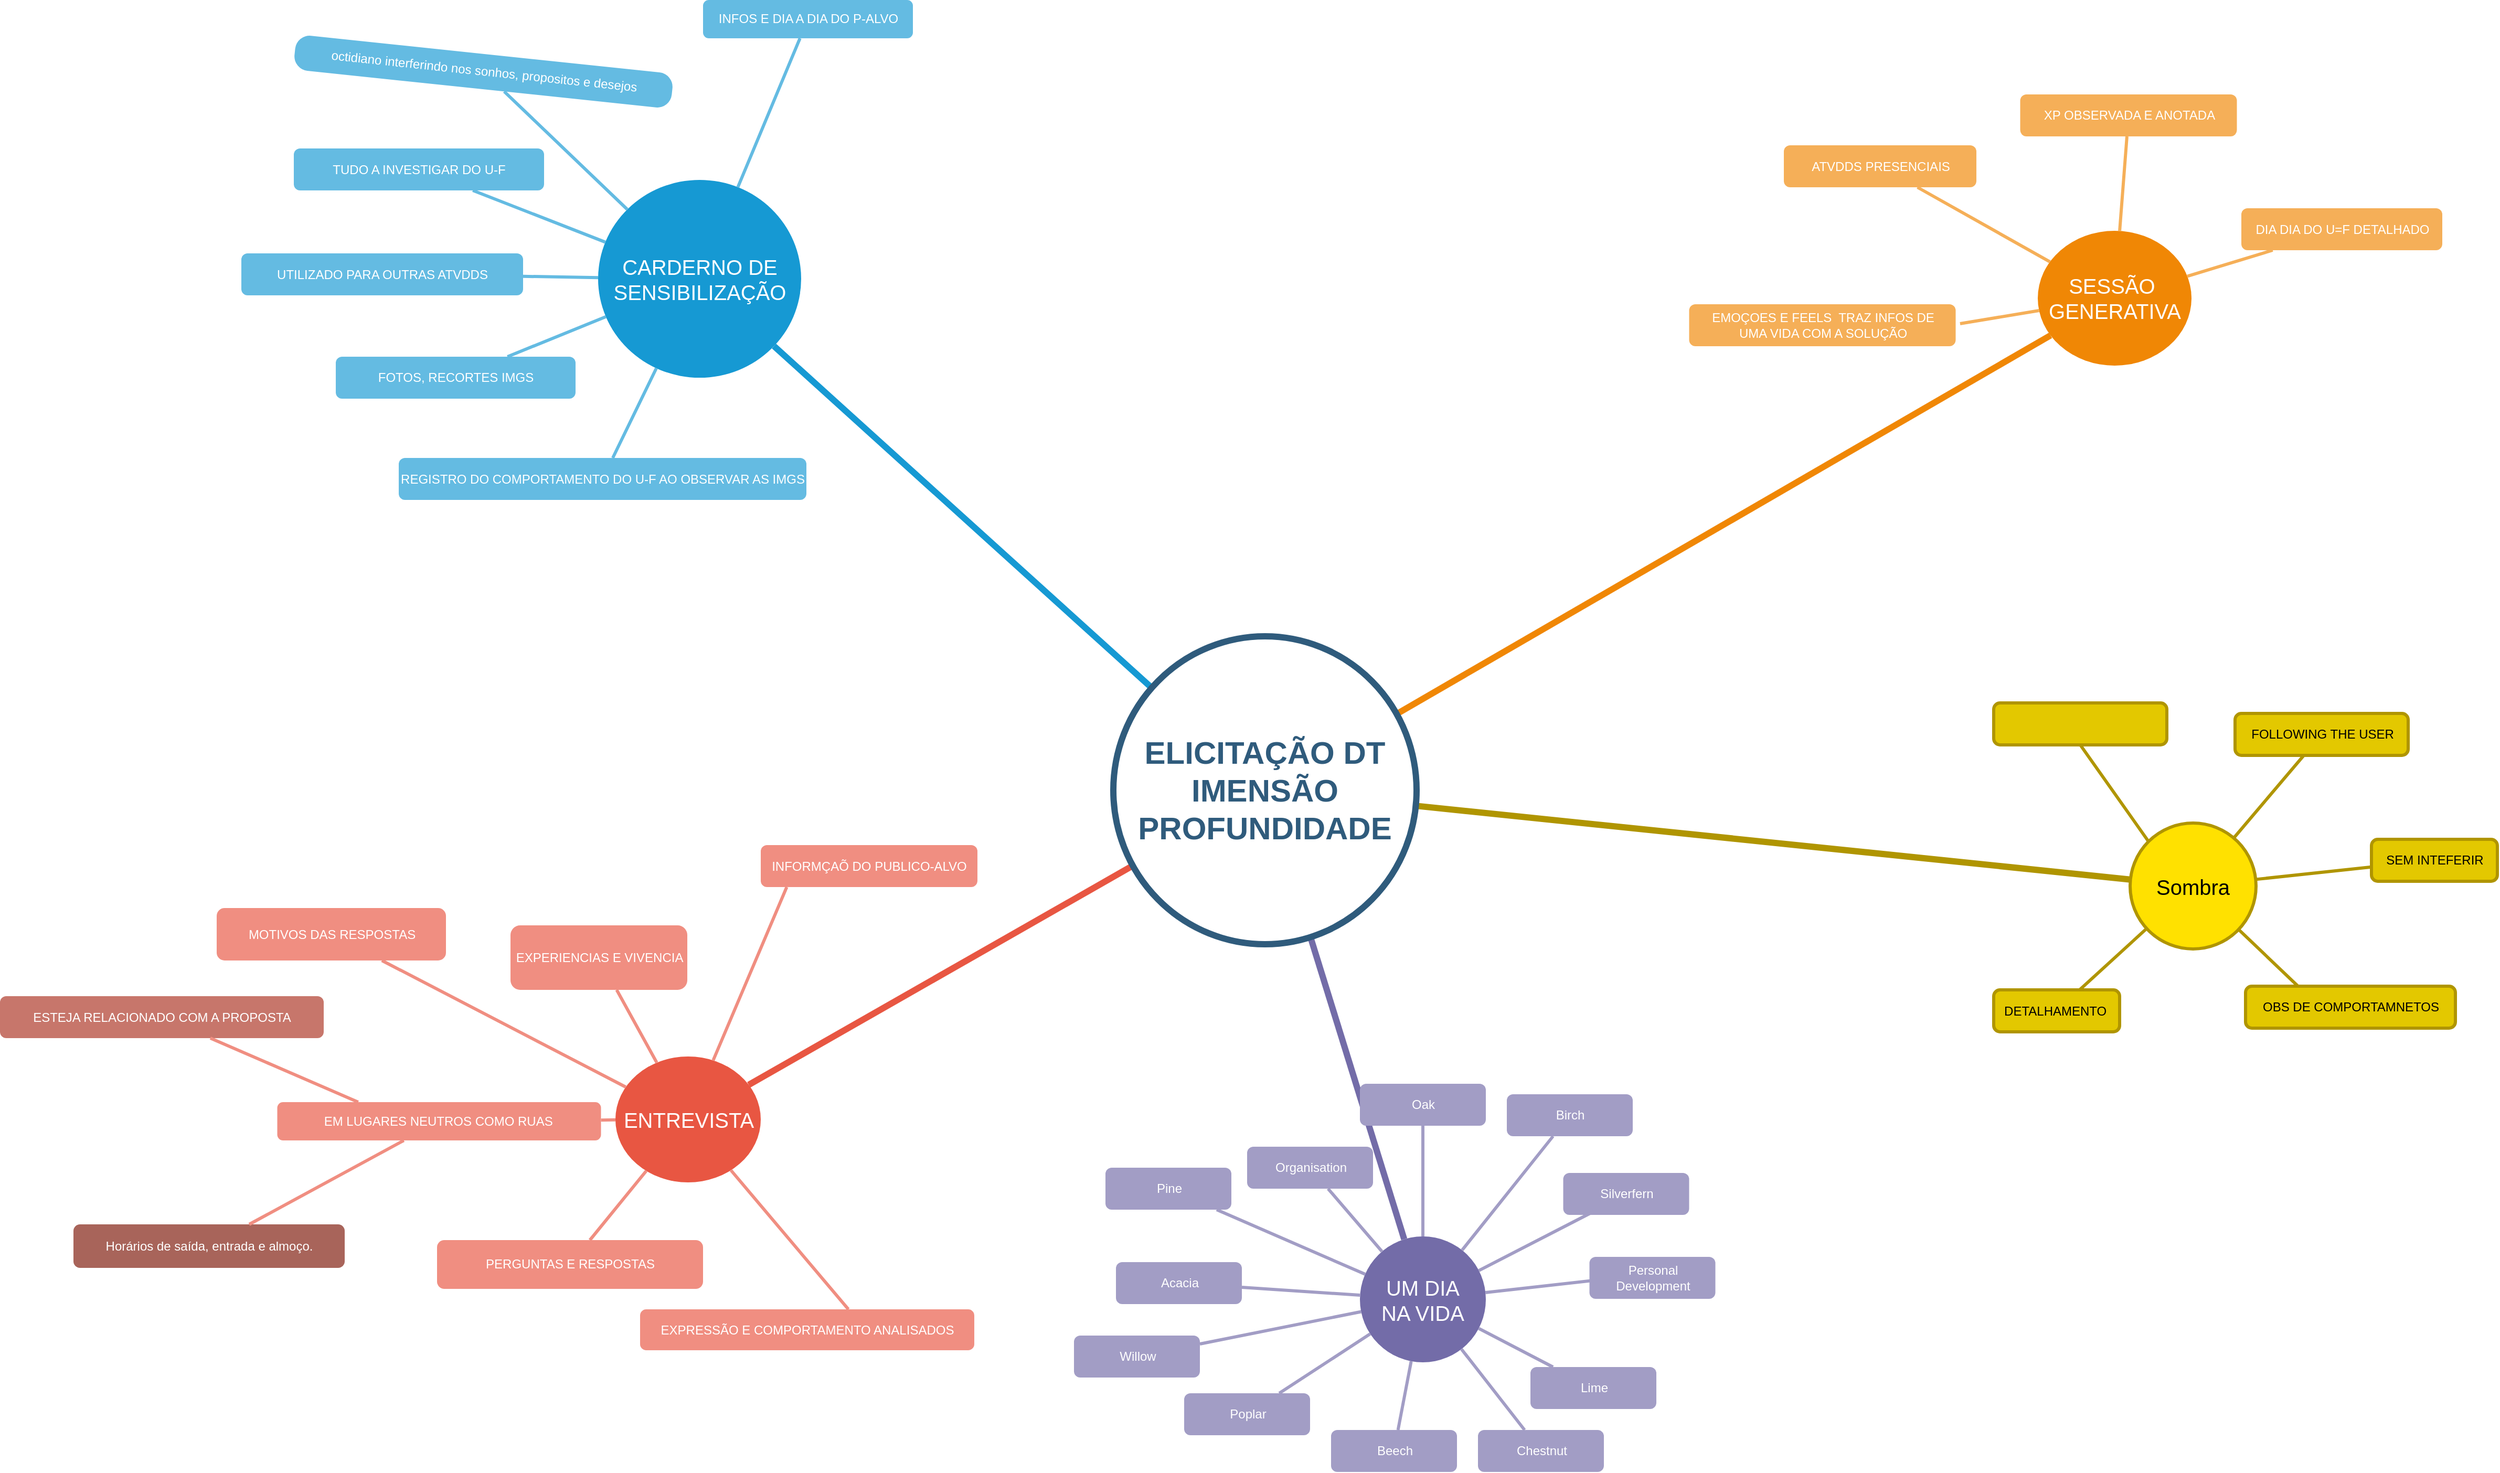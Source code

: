 <mxfile version="17.5.1" type="github">
  <diagram id="6a731a19-8d31-9384-78a2-239565b7b9f0" name="Page-1">
    <mxGraphModel dx="3317" dy="1254" grid="1" gridSize="10" guides="1" tooltips="1" connect="1" arrows="1" fold="1" page="1" pageScale="1" pageWidth="1169" pageHeight="827" background="none" math="0" shadow="0">
      <root>
        <mxCell id="0" />
        <mxCell id="1" parent="0" />
        <mxCell id="1350" value="CARDERNO DE SENSIBILIZAÇÃO" style="ellipse;whiteSpace=wrap;html=1;shadow=0;fontFamily=Helvetica;fontSize=20;fontColor=#FFFFFF;align=center;strokeWidth=3;fillColor=#1699D3;strokeColor=none;" parent="1" vertex="1">
          <mxGeometry x="470" y="241.5" width="193.5" height="188.5" as="geometry" />
        </mxCell>
        <mxCell id="1351" value="SESSÃO&amp;nbsp;&lt;br&gt;GENERATIVA" style="ellipse;whiteSpace=wrap;html=1;shadow=0;fontFamily=Helvetica;fontSize=20;fontColor=#FFFFFF;align=center;strokeWidth=3;fillColor=#F08705;strokeColor=none;gradientColor=none;" parent="1" vertex="1">
          <mxGeometry x="1842" y="290" width="146.5" height="128.5" as="geometry" />
        </mxCell>
        <mxCell id="1354" value="Sombra" style="ellipse;whiteSpace=wrap;html=1;shadow=0;fontFamily=Helvetica;fontSize=20;align=center;strokeWidth=3;fillColor=#FFE100;strokeColor=#B09500;fontColor=#000000;" parent="1" vertex="1">
          <mxGeometry x="1930" y="854.5" width="120" height="120" as="geometry" />
        </mxCell>
        <mxCell id="1356" value="ENTREVISTA" style="ellipse;whiteSpace=wrap;html=1;shadow=0;fontFamily=Helvetica;fontSize=20;fontColor=#FFFFFF;align=center;strokeWidth=3;fillColor=#E85642;strokeColor=none;" parent="1" vertex="1">
          <mxGeometry x="486.5" y="1077" width="138.5" height="120" as="geometry" />
        </mxCell>
        <mxCell id="1358" value="REGISTRO DO COMPORTAMENTO DO U-F AO OBSERVAR AS IMGS" style="rounded=1;fillColor=#64BBE2;strokeColor=none;strokeWidth=3;shadow=0;html=1;fontColor=#FFFFFF;" parent="1" vertex="1">
          <mxGeometry x="280" y="506.5" width="388.5" height="40" as="geometry" />
        </mxCell>
        <mxCell id="1359" style="endArrow=none;strokeWidth=6;strokeColor=#1699D3;html=1;" parent="1" source="1515" target="1350" edge="1">
          <mxGeometry relative="1" as="geometry" />
        </mxCell>
        <mxCell id="1360" style="endArrow=none;strokeWidth=6;strokeColor=#f08705;html=1;" parent="1" source="1515" target="1351" edge="1">
          <mxGeometry relative="1" as="geometry" />
        </mxCell>
        <mxCell id="1363" style="endArrow=none;strokeWidth=6;strokeColor=#736CA8;html=1;" parent="1" source="1515" target="1516" edge="1">
          <mxGeometry relative="1" as="geometry" />
        </mxCell>
        <mxCell id="1364" style="endArrow=none;strokeWidth=6;strokeColor=#B09500;html=1;fillColor=#e3c800;" parent="1" source="1515" target="1354" edge="1">
          <mxGeometry relative="1" as="geometry" />
        </mxCell>
        <mxCell id="1366" value="" style="edgeStyle=none;endArrow=none;strokeWidth=6;strokeColor=#E85642;html=1;" parent="1" source="1515" target="1356" edge="1">
          <mxGeometry x="181" y="226.5" width="100" height="100" as="geometry">
            <mxPoint x="181" y="326.5" as="sourcePoint" />
            <mxPoint x="281" y="226.5" as="targetPoint" />
          </mxGeometry>
        </mxCell>
        <mxCell id="1368" value="FOTOS, RECORTES IMGS" style="rounded=1;fillColor=#64BBE2;strokeColor=none;strokeWidth=3;shadow=0;html=1;fontColor=#FFFFFF;" parent="1" vertex="1">
          <mxGeometry x="220" y="410" width="228.5" height="40" as="geometry" />
        </mxCell>
        <mxCell id="1369" value="UTILIZADO PARA OUTRAS ATVDDS" style="rounded=1;fillColor=#64BBE2;strokeColor=none;strokeWidth=3;shadow=0;html=1;fontColor=#FFFFFF;" parent="1" vertex="1">
          <mxGeometry x="130" y="311.5" width="268.5" height="40" as="geometry" />
        </mxCell>
        <mxCell id="1370" value="TUDO A INVESTIGAR DO U-F" style="rounded=1;fillColor=#64BBE2;strokeColor=none;strokeWidth=3;shadow=0;html=1;fontColor=#FFFFFF;" parent="1" vertex="1">
          <mxGeometry x="180" y="211.5" width="238.5" height="40" as="geometry" />
        </mxCell>
        <mxCell id="1371" value="octidiano interferindo nos sonhos, propositos e desejos" style="rounded=1;fillColor=#64BBE2;strokeColor=none;strokeWidth=3;shadow=0;html=1;fontColor=#FFFFFF;rotation=6;arcSize=41;" parent="1" vertex="1">
          <mxGeometry x="180" y="121.5" width="361.5" height="33.5" as="geometry" />
        </mxCell>
        <mxCell id="1372" value="INFOS E DIA A DIA DO P-ALVO" style="rounded=1;fillColor=#64BBE2;strokeColor=none;strokeWidth=3;shadow=0;html=1;fontColor=#FFFFFF;" parent="1" vertex="1">
          <mxGeometry x="570" y="70" width="200" height="36.5" as="geometry" />
        </mxCell>
        <mxCell id="1379" value="" style="edgeStyle=none;endArrow=none;strokeWidth=3;strokeColor=#64BBE2;html=1;" parent="1" source="1350" target="1358" edge="1">
          <mxGeometry x="-221.5" y="56.5" width="100" height="100" as="geometry">
            <mxPoint x="-221.5" y="156.5" as="sourcePoint" />
            <mxPoint x="-121.5" y="56.5" as="targetPoint" />
          </mxGeometry>
        </mxCell>
        <mxCell id="1380" value="" style="edgeStyle=none;endArrow=none;strokeWidth=3;strokeColor=#64BBE2;html=1;" parent="1" source="1350" target="1368" edge="1">
          <mxGeometry x="-221.5" y="56.5" width="100" height="100" as="geometry">
            <mxPoint x="-221.5" y="156.5" as="sourcePoint" />
            <mxPoint x="-121.5" y="56.5" as="targetPoint" />
          </mxGeometry>
        </mxCell>
        <mxCell id="1381" value="" style="edgeStyle=none;endArrow=none;strokeWidth=3;strokeColor=#64BBE2;html=1;" parent="1" source="1350" target="1369" edge="1">
          <mxGeometry x="-221.5" y="56.5" width="100" height="100" as="geometry">
            <mxPoint x="-221.5" y="156.5" as="sourcePoint" />
            <mxPoint x="-121.5" y="56.5" as="targetPoint" />
          </mxGeometry>
        </mxCell>
        <mxCell id="1382" value="" style="edgeStyle=none;endArrow=none;strokeWidth=3;strokeColor=#64BBE2;html=1;" parent="1" source="1350" target="1370" edge="1">
          <mxGeometry x="-221.5" y="56.5" width="100" height="100" as="geometry">
            <mxPoint x="-221.5" y="156.5" as="sourcePoint" />
            <mxPoint x="-121.5" y="56.5" as="targetPoint" />
          </mxGeometry>
        </mxCell>
        <mxCell id="1383" value="" style="edgeStyle=none;endArrow=none;strokeWidth=3;strokeColor=#64BBE2;html=1;" parent="1" source="1350" target="1371" edge="1">
          <mxGeometry x="-221.5" y="56.5" width="100" height="100" as="geometry">
            <mxPoint x="-221.5" y="156.5" as="sourcePoint" />
            <mxPoint x="-121.5" y="56.5" as="targetPoint" />
          </mxGeometry>
        </mxCell>
        <mxCell id="1384" value="" style="edgeStyle=none;endArrow=none;strokeWidth=3;strokeColor=#64BBE2;html=1;" parent="1" source="1350" target="1372" edge="1">
          <mxGeometry x="-221.5" y="56.5" width="100" height="100" as="geometry">
            <mxPoint x="-221.5" y="156.5" as="sourcePoint" />
            <mxPoint x="-121.5" y="56.5" as="targetPoint" />
          </mxGeometry>
        </mxCell>
        <mxCell id="1392" value="ATVDDS PRESENCIAIS" style="rounded=1;fillColor=#f5af58;strokeColor=none;strokeWidth=3;shadow=0;html=1;fontColor=#FFFFFF;" parent="1" vertex="1">
          <mxGeometry x="1600" y="208.5" width="183.5" height="40" as="geometry" />
        </mxCell>
        <mxCell id="1393" value="XP OBSERVADA E ANOTADA" style="rounded=1;fillColor=#f5af58;strokeColor=none;strokeWidth=3;shadow=0;html=1;fontColor=#FFFFFF;" parent="1" vertex="1">
          <mxGeometry x="1825.25" y="160" width="206.5" height="40" as="geometry" />
        </mxCell>
        <mxCell id="1394" value="DIA DIA DO U=F DETALHADO" style="rounded=1;fillColor=#f5af58;strokeColor=none;strokeWidth=3;shadow=0;html=1;fontColor=#FFFFFF;" parent="1" vertex="1">
          <mxGeometry x="2036" y="268.5" width="191.5" height="40" as="geometry" />
        </mxCell>
        <mxCell id="1395" value="EMOÇOES E FEELS&amp;nbsp; TRAZ INFOS DE &lt;br&gt;UMA VIDA COM A SOLUÇÃO" style="rounded=1;fillColor=#f5af58;strokeColor=none;strokeWidth=3;shadow=0;html=1;fontColor=#FFFFFF;" parent="1" vertex="1">
          <mxGeometry x="1509.75" y="360" width="254" height="40" as="geometry" />
        </mxCell>
        <mxCell id="1404" value="" style="edgeStyle=none;endArrow=none;strokeWidth=3;strokeColor=#F5AF58;html=1;" parent="1" source="1351" target="1392" edge="1">
          <mxGeometry x="703.5" y="100" width="100" height="100" as="geometry">
            <mxPoint x="703.5" y="200" as="sourcePoint" />
            <mxPoint x="803.5" y="100" as="targetPoint" />
          </mxGeometry>
        </mxCell>
        <mxCell id="1405" value="" style="edgeStyle=none;endArrow=none;strokeWidth=3;strokeColor=#F5AF58;html=1;" parent="1" source="1351" target="1393" edge="1">
          <mxGeometry x="703.5" y="100" width="100" height="100" as="geometry">
            <mxPoint x="703.5" y="200" as="sourcePoint" />
            <mxPoint x="803.5" y="100" as="targetPoint" />
          </mxGeometry>
        </mxCell>
        <mxCell id="1406" value="" style="edgeStyle=none;endArrow=none;strokeWidth=3;strokeColor=#F5AF58;html=1;" parent="1" source="1351" target="1394" edge="1">
          <mxGeometry x="703.5" y="100" width="100" height="100" as="geometry">
            <mxPoint x="703.5" y="200" as="sourcePoint" />
            <mxPoint x="803.5" y="100" as="targetPoint" />
          </mxGeometry>
        </mxCell>
        <mxCell id="1407" value="" style="edgeStyle=none;endArrow=none;strokeWidth=3;strokeColor=#F5AF58;html=1;" parent="1" source="1351" edge="1">
          <mxGeometry x="703.5" y="100" width="100" height="100" as="geometry">
            <mxPoint x="703.5" y="200" as="sourcePoint" />
            <mxPoint x="1767.969" y="378.5" as="targetPoint" />
          </mxGeometry>
        </mxCell>
        <mxCell id="1457" value="FOLLOWING THE USER" style="rounded=1;fillColor=#e3c800;strokeColor=#B09500;strokeWidth=3;shadow=0;html=1;fontColor=#000000;" parent="1" vertex="1">
          <mxGeometry x="2030" y="750" width="165" height="40" as="geometry" />
        </mxCell>
        <mxCell id="1459" value="SEM INTEFERIR" style="rounded=1;fillColor=#e3c800;strokeColor=#B09500;strokeWidth=3;shadow=0;html=1;fontColor=#000000;" parent="1" vertex="1">
          <mxGeometry x="2160" y="870" width="120" height="40" as="geometry" />
        </mxCell>
        <mxCell id="1460" value="OBS DE COMPORTAMNETOS" style="rounded=1;fillColor=#e3c800;strokeColor=#B09500;strokeWidth=3;shadow=0;html=1;fontColor=#000000;" parent="1" vertex="1">
          <mxGeometry x="2040" y="1010" width="200" height="40" as="geometry" />
        </mxCell>
        <mxCell id="1461" value="DETALHAMENTO&amp;nbsp;" style="rounded=1;fillColor=#e3c800;strokeColor=#B09500;strokeWidth=3;shadow=0;html=1;fontColor=#000000;" parent="1" vertex="1">
          <mxGeometry x="1800" y="1013.5" width="120" height="40" as="geometry" />
        </mxCell>
        <mxCell id="1463" value="" style="edgeStyle=none;endArrow=none;strokeWidth=3;strokeColor=#B09500;html=1;fillColor=#e3c800;entryX=0.25;entryY=0;entryDx=0;entryDy=0;" parent="1" source="1354" target="1460" edge="1">
          <mxGeometry x="470" y="-420.5" width="100" height="100" as="geometry">
            <mxPoint x="470" y="-320.5" as="sourcePoint" />
            <mxPoint x="2120" y="902.526" as="targetPoint" />
          </mxGeometry>
        </mxCell>
        <mxCell id="1464" value="" style="edgeStyle=none;endArrow=none;strokeWidth=3;strokeColor=#B09500;html=1;fillColor=#e3c800;" parent="1" source="1354" target="1461" edge="1">
          <mxGeometry x="470" y="-420.5" width="100" height="100" as="geometry">
            <mxPoint x="470" y="-320.5" as="sourcePoint" />
            <mxPoint x="570" y="-420.5" as="targetPoint" />
          </mxGeometry>
        </mxCell>
        <mxCell id="1467" value="" style="edgeStyle=none;endArrow=none;strokeWidth=3;strokeColor=#B09500;html=1;fillColor=#e3c800;" parent="1" source="1354" target="1457" edge="1">
          <mxGeometry x="470" y="-420.5" width="100" height="100" as="geometry">
            <mxPoint x="470" y="-320.5" as="sourcePoint" />
            <mxPoint x="570" y="-420.5" as="targetPoint" />
          </mxGeometry>
        </mxCell>
        <mxCell id="1490" value="INFORMÇAÕ DO PUBLICO-ALVO" style="rounded=1;fillColor=#f08e81;strokeColor=none;strokeWidth=3;shadow=0;html=1;fontColor=#FFFFFF;" parent="1" vertex="1">
          <mxGeometry x="625" y="875.5" width="206.5" height="40" as="geometry" />
        </mxCell>
        <mxCell id="1491" value="EXPERIENCIAS E VIVENCIA" style="rounded=1;fillColor=#f08e81;strokeColor=none;strokeWidth=3;shadow=0;html=1;fontColor=#FFFFFF;" parent="1" vertex="1">
          <mxGeometry x="386.5" y="952" width="168.5" height="61.5" as="geometry" />
        </mxCell>
        <mxCell id="1492" value="MOTIVOS DAS RESPOSTAS" style="rounded=1;fillColor=#f08e81;strokeColor=none;strokeWidth=3;shadow=0;html=1;fontColor=#FFFFFF;" parent="1" vertex="1">
          <mxGeometry x="106.5" y="935.5" width="218.5" height="50" as="geometry" />
        </mxCell>
        <mxCell id="1493" value="EM LUGARES NEUTROS COMO RUAS&amp;nbsp;" style="rounded=1;fillColor=#f08e81;strokeColor=none;strokeWidth=3;shadow=0;html=1;fontColor=#FFFFFF;" parent="1" vertex="1">
          <mxGeometry x="164.25" y="1120.5" width="308.5" height="36.5" as="geometry" />
        </mxCell>
        <mxCell id="1494" value="Horários de saída, entrada e almoço." style="rounded=1;fillColor=#A8645A;strokeColor=none;strokeWidth=3;shadow=0;html=1;fontColor=#FFFFFF;" parent="1" vertex="1">
          <mxGeometry x="-30" y="1237" width="258.5" height="41.5" as="geometry" />
        </mxCell>
        <mxCell id="1495" value="PERGUNTAS E RESPOSTAS" style="rounded=1;fillColor=#f08e81;strokeColor=none;strokeWidth=3;shadow=0;html=1;fontColor=#FFFFFF;" parent="1" vertex="1">
          <mxGeometry x="316.5" y="1252" width="253.5" height="46.5" as="geometry" />
        </mxCell>
        <mxCell id="1496" value="EXPRESSÃO E COMPORTAMENTO ANALISADOS" style="rounded=1;fillColor=#f08e81;strokeColor=none;strokeWidth=3;shadow=0;html=1;fontColor=#FFFFFF;" parent="1" vertex="1">
          <mxGeometry x="510" y="1318" width="318.5" height="39" as="geometry" />
        </mxCell>
        <mxCell id="1497" value="ESTEJA RELACIONADO COM A PROPOSTA" style="rounded=1;fillColor=#C7766B;strokeColor=none;strokeWidth=3;shadow=0;html=1;fontColor=#FFFFFF;" parent="1" vertex="1">
          <mxGeometry x="-100" y="1019.5" width="308.5" height="40" as="geometry" />
        </mxCell>
        <mxCell id="1503" value="" style="edgeStyle=none;endArrow=none;strokeWidth=3;strokeColor=#F08E81;html=1;" parent="1" source="1356" edge="1">
          <mxGeometry x="135" y="-43" width="100" height="100" as="geometry">
            <mxPoint x="135" y="57" as="sourcePoint" />
            <mxPoint x="649.761" y="915.5" as="targetPoint" />
          </mxGeometry>
        </mxCell>
        <mxCell id="1504" value="" style="edgeStyle=none;endArrow=none;strokeWidth=3;strokeColor=#F08E81;html=1;" parent="1" source="1356" target="1491" edge="1">
          <mxGeometry x="135" y="-43" width="100" height="100" as="geometry">
            <mxPoint x="135" y="57" as="sourcePoint" />
            <mxPoint x="235" y="-43" as="targetPoint" />
          </mxGeometry>
        </mxCell>
        <mxCell id="1505" value="" style="edgeStyle=none;endArrow=none;strokeWidth=3;strokeColor=#F08E81;html=1;" parent="1" source="1356" target="1492" edge="1">
          <mxGeometry x="135" y="-43" width="100" height="100" as="geometry">
            <mxPoint x="135" y="57" as="sourcePoint" />
            <mxPoint x="235" y="-43" as="targetPoint" />
          </mxGeometry>
        </mxCell>
        <mxCell id="1506" value="" style="edgeStyle=none;endArrow=none;strokeWidth=3;strokeColor=#F08E81;html=1;" parent="1" source="1356" target="1493" edge="1">
          <mxGeometry x="135" y="-43" width="100" height="100" as="geometry">
            <mxPoint x="135" y="57" as="sourcePoint" />
            <mxPoint x="235" y="-43" as="targetPoint" />
          </mxGeometry>
        </mxCell>
        <mxCell id="1507" value="" style="edgeStyle=none;endArrow=none;strokeWidth=3;strokeColor=#F08E81;html=1;" parent="1" source="1493" target="1494" edge="1">
          <mxGeometry x="135" y="-43" width="100" height="100" as="geometry">
            <mxPoint x="135" y="57" as="sourcePoint" />
            <mxPoint x="235" y="-43" as="targetPoint" />
          </mxGeometry>
        </mxCell>
        <mxCell id="1508" value="" style="edgeStyle=none;endArrow=none;strokeWidth=3;strokeColor=#F08E81;html=1;" parent="1" source="1356" target="1495" edge="1">
          <mxGeometry x="135" y="-43" width="100" height="100" as="geometry">
            <mxPoint x="135" y="57" as="sourcePoint" />
            <mxPoint x="235" y="-43" as="targetPoint" />
          </mxGeometry>
        </mxCell>
        <mxCell id="1509" value="" style="edgeStyle=none;endArrow=none;strokeWidth=3;strokeColor=#F08E81;html=1;" parent="1" source="1356" edge="1">
          <mxGeometry x="135" y="-43" width="100" height="100" as="geometry">
            <mxPoint x="135" y="57" as="sourcePoint" />
            <mxPoint x="708.539" y="1318" as="targetPoint" />
          </mxGeometry>
        </mxCell>
        <mxCell id="1510" value="" style="edgeStyle=none;endArrow=none;strokeWidth=3;strokeColor=#F08E81;html=1;exitX=0.25;exitY=0;exitDx=0;exitDy=0;" parent="1" source="1493" target="1497" edge="1">
          <mxGeometry x="135" y="-43" width="100" height="100" as="geometry">
            <mxPoint x="135" y="57" as="sourcePoint" />
            <mxPoint x="235" y="-43" as="targetPoint" />
          </mxGeometry>
        </mxCell>
        <mxCell id="1515" value="ELICITAÇÃO DT&lt;br&gt;IMENSÃO PROFUNDIDADE" style="ellipse;whiteSpace=wrap;html=1;shadow=0;fontFamily=Helvetica;fontSize=30;fontColor=#2F5B7C;align=center;strokeColor=#2F5B7C;strokeWidth=6;fillColor=#FFFFFF;fontStyle=1;gradientColor=none;" parent="1" vertex="1">
          <mxGeometry x="961" y="676.5" width="289" height="293.5" as="geometry" />
        </mxCell>
        <mxCell id="1516" value="UM DIA&lt;br&gt;NA VIDA" style="ellipse;whiteSpace=wrap;html=1;shadow=0;fontFamily=Helvetica;fontSize=20;fontColor=#FFFFFF;align=center;strokeWidth=3;fillColor=#736ca8;strokeColor=none;" parent="1" vertex="1">
          <mxGeometry x="1196" y="1248.5" width="120" height="120" as="geometry" />
        </mxCell>
        <mxCell id="1517" value="Organisation" style="rounded=1;fillColor=#a29dc5;strokeColor=none;strokeWidth=3;shadow=0;html=1;fontColor=#FFFFFF;" parent="1" vertex="1">
          <mxGeometry x="1088.5" y="1163" width="120" height="40" as="geometry" />
        </mxCell>
        <mxCell id="1518" value="Oak" style="rounded=1;fillColor=#a29dc5;strokeColor=none;strokeWidth=3;shadow=0;html=1;fontColor=#FFFFFF;" parent="1" vertex="1">
          <mxGeometry x="1196" y="1103" width="120" height="40" as="geometry" />
        </mxCell>
        <mxCell id="1519" value="Birch" style="rounded=1;fillColor=#a29dc5;strokeColor=none;strokeWidth=3;shadow=0;html=1;fontColor=#FFFFFF;" parent="1" vertex="1">
          <mxGeometry x="1336" y="1113" width="120" height="40" as="geometry" />
        </mxCell>
        <mxCell id="1520" value="Silverfern" style="rounded=1;fillColor=#a29dc5;strokeColor=none;strokeWidth=3;shadow=0;html=1;fontColor=#FFFFFF;" parent="1" vertex="1">
          <mxGeometry x="1389.75" y="1188" width="120" height="40" as="geometry" />
        </mxCell>
        <mxCell id="1521" value="Personal &#xa;Development" style="rounded=1;fillColor=#a29dc5;strokeColor=none;strokeWidth=3;shadow=0;html=1;fontColor=#FFFFFF;" parent="1" vertex="1">
          <mxGeometry x="1414.75" y="1268" width="120" height="40" as="geometry" />
        </mxCell>
        <mxCell id="1522" value="Pine" style="rounded=1;fillColor=#a29dc5;strokeColor=none;strokeWidth=3;shadow=0;html=1;fontColor=#FFFFFF;" parent="1" vertex="1">
          <mxGeometry x="953.5" y="1183" width="120" height="40" as="geometry" />
        </mxCell>
        <mxCell id="1523" value="Lime" style="rounded=1;fillColor=#a29dc5;strokeColor=none;strokeWidth=3;shadow=0;html=1;fontColor=#FFFFFF;" parent="1" vertex="1">
          <mxGeometry x="1358.5" y="1373" width="120" height="40" as="geometry" />
        </mxCell>
        <mxCell id="1524" value="Chestnut" style="rounded=1;fillColor=#a29dc5;strokeColor=none;strokeWidth=3;shadow=0;html=1;fontColor=#FFFFFF;" parent="1" vertex="1">
          <mxGeometry x="1308.5" y="1433" width="120" height="40" as="geometry" />
        </mxCell>
        <mxCell id="1525" value="Beech" style="rounded=1;fillColor=#a29dc5;strokeColor=none;strokeWidth=3;shadow=0;html=1;fontColor=#FFFFFF;" parent="1" vertex="1">
          <mxGeometry x="1168.5" y="1433" width="120" height="40" as="geometry" />
        </mxCell>
        <mxCell id="1526" value="Poplar" style="rounded=1;fillColor=#a29dc5;strokeColor=none;strokeWidth=3;shadow=0;html=1;fontColor=#FFFFFF;" parent="1" vertex="1">
          <mxGeometry x="1028.5" y="1398" width="120" height="40" as="geometry" />
        </mxCell>
        <mxCell id="1527" value="Willow" style="rounded=1;fillColor=#a29dc5;strokeColor=none;strokeWidth=3;shadow=0;html=1;fontColor=#FFFFFF;" parent="1" vertex="1">
          <mxGeometry x="923.5" y="1343" width="120" height="40" as="geometry" />
        </mxCell>
        <mxCell id="1528" value="" style="edgeStyle=none;endArrow=none;strokeWidth=3;strokeColor=#A29DC5;html=1;" parent="1" source="1516" target="1517" edge="1">
          <mxGeometry x="-611.5" y="238" width="100" height="100" as="geometry">
            <mxPoint x="-611.5" y="338" as="sourcePoint" />
            <mxPoint x="-511.5" y="238" as="targetPoint" />
          </mxGeometry>
        </mxCell>
        <mxCell id="1529" value="Acacia" style="rounded=1;fillColor=#a29dc5;strokeColor=none;strokeWidth=3;shadow=0;html=1;fontColor=#FFFFFF;" parent="1" vertex="1">
          <mxGeometry x="963.5" y="1273" width="120" height="40" as="geometry" />
        </mxCell>
        <mxCell id="1530" value="" style="edgeStyle=none;endArrow=none;strokeWidth=3;strokeColor=#A29DC5;html=1;" parent="1" source="1516" target="1518" edge="1">
          <mxGeometry x="-611.5" y="238" width="100" height="100" as="geometry">
            <mxPoint x="-611.5" y="338" as="sourcePoint" />
            <mxPoint x="-511.5" y="238" as="targetPoint" />
          </mxGeometry>
        </mxCell>
        <mxCell id="1531" value="" style="edgeStyle=none;endArrow=none;strokeWidth=3;strokeColor=#A29DC5;html=1;" parent="1" source="1516" target="1519" edge="1">
          <mxGeometry x="-611.5" y="238" width="100" height="100" as="geometry">
            <mxPoint x="-611.5" y="338" as="sourcePoint" />
            <mxPoint x="-511.5" y="238" as="targetPoint" />
          </mxGeometry>
        </mxCell>
        <mxCell id="1532" value="" style="edgeStyle=none;endArrow=none;strokeWidth=3;strokeColor=#A29DC5;html=1;" parent="1" source="1516" edge="1">
          <mxGeometry x="-611.5" y="238" width="100" height="100" as="geometry">
            <mxPoint x="-611.5" y="338" as="sourcePoint" />
            <mxPoint x="1422.137" y="1223" as="targetPoint" />
          </mxGeometry>
        </mxCell>
        <mxCell id="1533" value="" style="edgeStyle=none;endArrow=none;strokeWidth=3;strokeColor=#A29DC5;html=1;" parent="1" source="1516" edge="1">
          <mxGeometry x="-611.5" y="238" width="100" height="100" as="geometry">
            <mxPoint x="-611.5" y="338" as="sourcePoint" />
            <mxPoint x="1426" y="1289.652" as="targetPoint" />
          </mxGeometry>
        </mxCell>
        <mxCell id="1534" value="" style="edgeStyle=none;endArrow=none;strokeWidth=3;strokeColor=#A29DC5;html=1;" parent="1" source="1516" target="1522" edge="1">
          <mxGeometry x="-611.5" y="238" width="100" height="100" as="geometry">
            <mxPoint x="-611.5" y="338" as="sourcePoint" />
            <mxPoint x="-511.5" y="238" as="targetPoint" />
          </mxGeometry>
        </mxCell>
        <mxCell id="1535" value="" style="edgeStyle=none;endArrow=none;strokeWidth=3;strokeColor=#A29DC5;html=1;" parent="1" source="1516" target="1523" edge="1">
          <mxGeometry x="-611.5" y="238" width="100" height="100" as="geometry">
            <mxPoint x="-611.5" y="338" as="sourcePoint" />
            <mxPoint x="-511.5" y="238" as="targetPoint" />
          </mxGeometry>
        </mxCell>
        <mxCell id="1536" value="" style="edgeStyle=none;endArrow=none;strokeWidth=3;strokeColor=#A29DC5;html=1;" parent="1" source="1516" target="1524" edge="1">
          <mxGeometry x="-611.5" y="238" width="100" height="100" as="geometry">
            <mxPoint x="-611.5" y="338" as="sourcePoint" />
            <mxPoint x="-511.5" y="238" as="targetPoint" />
          </mxGeometry>
        </mxCell>
        <mxCell id="1537" value="" style="edgeStyle=none;endArrow=none;strokeWidth=3;strokeColor=#A29DC5;html=1;" parent="1" source="1516" target="1525" edge="1">
          <mxGeometry x="-611.5" y="238" width="100" height="100" as="geometry">
            <mxPoint x="-611.5" y="338" as="sourcePoint" />
            <mxPoint x="-511.5" y="238" as="targetPoint" />
          </mxGeometry>
        </mxCell>
        <mxCell id="1538" value="" style="edgeStyle=none;endArrow=none;strokeWidth=3;strokeColor=#A29DC5;html=1;" parent="1" source="1516" target="1526" edge="1">
          <mxGeometry x="-611.5" y="238" width="100" height="100" as="geometry">
            <mxPoint x="-611.5" y="338" as="sourcePoint" />
            <mxPoint x="-511.5" y="238" as="targetPoint" />
          </mxGeometry>
        </mxCell>
        <mxCell id="1539" value="" style="edgeStyle=none;endArrow=none;strokeWidth=3;strokeColor=#A29DC5;html=1;" parent="1" source="1516" target="1527" edge="1">
          <mxGeometry x="-611.5" y="238" width="100" height="100" as="geometry">
            <mxPoint x="-611.5" y="338" as="sourcePoint" />
            <mxPoint x="-511.5" y="238" as="targetPoint" />
          </mxGeometry>
        </mxCell>
        <mxCell id="1540" value="" style="edgeStyle=none;endArrow=none;strokeWidth=3;strokeColor=#A29DC5;html=1;" parent="1" source="1516" target="1529" edge="1">
          <mxGeometry x="-611.5" y="238" width="100" height="100" as="geometry">
            <mxPoint x="-611.5" y="338" as="sourcePoint" />
            <mxPoint x="-511.5" y="238" as="targetPoint" />
          </mxGeometry>
        </mxCell>
        <mxCell id="1541" value="" style="edgeStyle=none;endArrow=none;strokeWidth=3;strokeColor=#B09500;html=1;fillColor=#e3c800;" parent="1" source="1354" target="1459" edge="1">
          <mxGeometry x="-955" y="-725.5" width="100" height="100" as="geometry">
            <mxPoint x="-955" y="-625.5" as="sourcePoint" />
            <mxPoint x="-855" y="-725.5" as="targetPoint" />
          </mxGeometry>
        </mxCell>
        <mxCell id="1542" style="edgeStyle=none;rounded=0;html=1;exitX=0.5;exitY=1;endArrow=none;endFill=0;jettySize=auto;orthogonalLoop=1;strokeColor=#736CA8;strokeWidth=2;fillColor=#64bbe2;fontSize=20;fontColor=#23445D;" parent="1" source="1529" target="1529" edge="1">
          <mxGeometry relative="1" as="geometry" />
        </mxCell>
        <mxCell id="Jskb0aZUGb5_hOKti7_C-1566" value="" style="rounded=1;fillColor=#e3c800;strokeColor=#B09500;strokeWidth=3;shadow=0;html=1;fontColor=#000000;" vertex="1" parent="1">
          <mxGeometry x="1800" y="740" width="165" height="40" as="geometry" />
        </mxCell>
        <mxCell id="Jskb0aZUGb5_hOKti7_C-1567" value="" style="edgeStyle=none;endArrow=none;strokeWidth=3;strokeColor=#B09500;html=1;fillColor=#e3c800;entryX=0.5;entryY=1;entryDx=0;entryDy=0;exitX=0;exitY=0;exitDx=0;exitDy=0;" edge="1" parent="1" source="1354" target="Jskb0aZUGb5_hOKti7_C-1566">
          <mxGeometry x="480" y="-410.5" width="100" height="100" as="geometry">
            <mxPoint x="2038.557" y="878.529" as="sourcePoint" />
            <mxPoint x="2105.545" y="800" as="targetPoint" />
          </mxGeometry>
        </mxCell>
      </root>
    </mxGraphModel>
  </diagram>
</mxfile>
